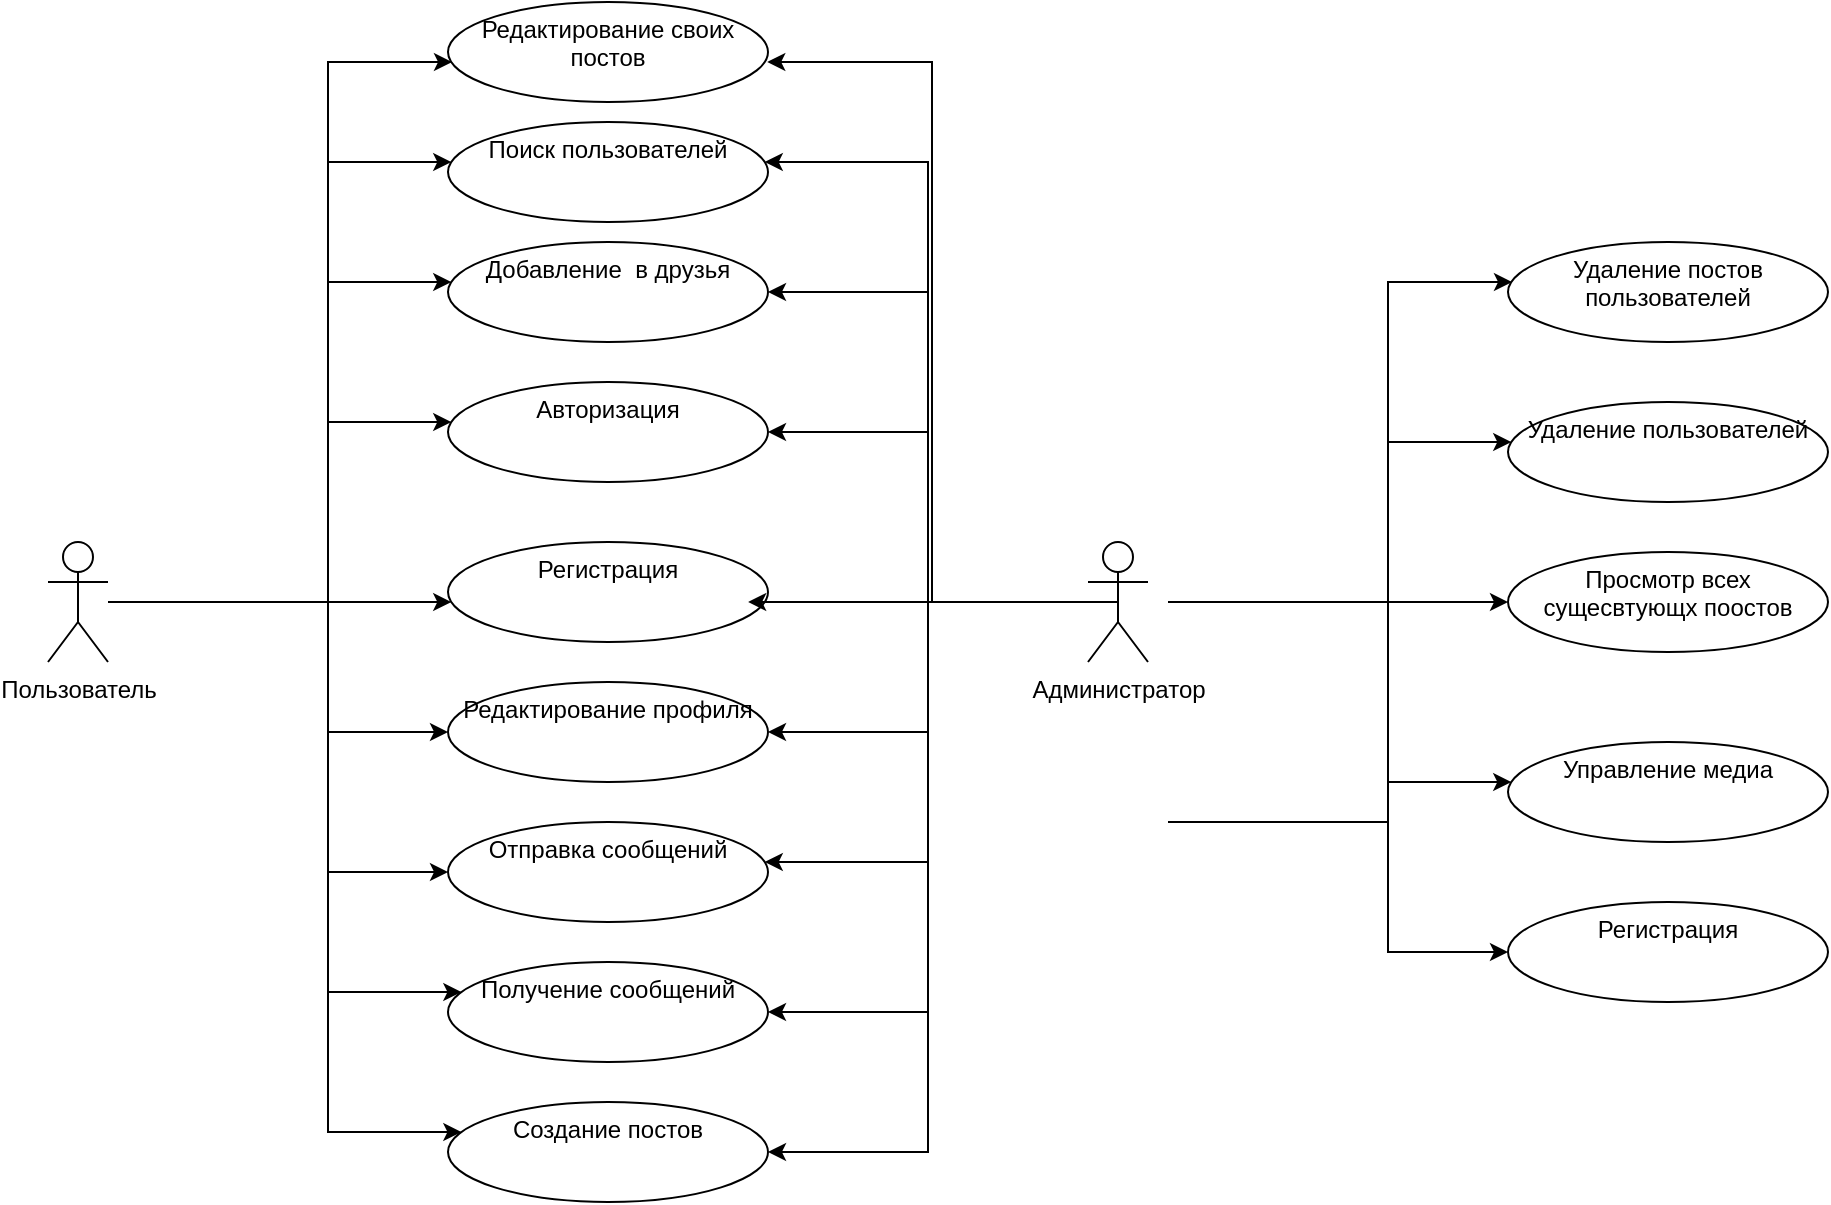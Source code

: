 <mxfile version="24.3.1" type="github">
  <diagram name="Page-1" id="kazDktDfz-iIFuVTxDjJ">
    <mxGraphModel dx="1500" dy="1952" grid="1" gridSize="10" guides="1" tooltips="1" connect="1" arrows="1" fold="1" page="1" pageScale="1" pageWidth="827" pageHeight="1169" math="0" shadow="0">
      <root>
        <mxCell id="0" />
        <mxCell id="1" parent="0" />
        <mxCell id="nzB-PVgFsrpVklfuTQZJ-6" value="" style="edgeStyle=orthogonalEdgeStyle;rounded=0;orthogonalLoop=1;jettySize=auto;html=1;" edge="1" parent="1" source="nzB-PVgFsrpVklfuTQZJ-1" target="nzB-PVgFsrpVklfuTQZJ-5">
          <mxGeometry relative="1" as="geometry">
            <Array as="points">
              <mxPoint x="250" y="270" />
              <mxPoint x="250" y="180" />
            </Array>
          </mxGeometry>
        </mxCell>
        <mxCell id="nzB-PVgFsrpVklfuTQZJ-1" value="Пользователь" style="shape=umlActor;verticalLabelPosition=bottom;verticalAlign=top;html=1;outlineConnect=0;" vertex="1" parent="1">
          <mxGeometry x="110" y="240" width="30" height="60" as="geometry" />
        </mxCell>
        <mxCell id="nzB-PVgFsrpVklfuTQZJ-2" value="Администратор" style="shape=umlActor;verticalLabelPosition=bottom;verticalAlign=top;html=1;outlineConnect=0;" vertex="1" parent="1">
          <mxGeometry x="630" y="240" width="30" height="60" as="geometry" />
        </mxCell>
        <mxCell id="nzB-PVgFsrpVklfuTQZJ-5" value="Авторизация" style="ellipse;whiteSpace=wrap;html=1;verticalAlign=top;" vertex="1" parent="1">
          <mxGeometry x="310" y="160" width="160" height="50" as="geometry" />
        </mxCell>
        <mxCell id="nzB-PVgFsrpVklfuTQZJ-8" value="" style="edgeStyle=orthogonalEdgeStyle;rounded=0;orthogonalLoop=1;jettySize=auto;html=1;" edge="1" target="nzB-PVgFsrpVklfuTQZJ-9" parent="1" source="nzB-PVgFsrpVklfuTQZJ-1">
          <mxGeometry relative="1" as="geometry">
            <mxPoint x="130" y="270" as="sourcePoint" />
            <mxPoint x="312.54" y="270" as="targetPoint" />
            <Array as="points">
              <mxPoint x="280" y="270" />
              <mxPoint x="280" y="270" />
            </Array>
          </mxGeometry>
        </mxCell>
        <mxCell id="nzB-PVgFsrpVklfuTQZJ-9" value="Регистрация" style="ellipse;whiteSpace=wrap;html=1;verticalAlign=top;" vertex="1" parent="1">
          <mxGeometry x="310" y="240" width="160" height="50" as="geometry" />
        </mxCell>
        <mxCell id="nzB-PVgFsrpVklfuTQZJ-12" value="" style="edgeStyle=orthogonalEdgeStyle;rounded=0;orthogonalLoop=1;jettySize=auto;html=1;" edge="1" target="nzB-PVgFsrpVklfuTQZJ-13" parent="1" source="nzB-PVgFsrpVklfuTQZJ-1">
          <mxGeometry relative="1" as="geometry">
            <mxPoint x="140" y="340" as="sourcePoint" />
            <mxPoint x="312.54" y="340" as="targetPoint" />
            <Array as="points">
              <mxPoint x="250" y="270" />
              <mxPoint x="250" y="335" />
            </Array>
          </mxGeometry>
        </mxCell>
        <mxCell id="nzB-PVgFsrpVklfuTQZJ-13" value="Редактирование профиля" style="ellipse;whiteSpace=wrap;html=1;verticalAlign=top;" vertex="1" parent="1">
          <mxGeometry x="310" y="310" width="160" height="50" as="geometry" />
        </mxCell>
        <mxCell id="nzB-PVgFsrpVklfuTQZJ-14" value="Отправка сообщений" style="ellipse;whiteSpace=wrap;html=1;verticalAlign=top;" vertex="1" parent="1">
          <mxGeometry x="310" y="380" width="160" height="50" as="geometry" />
        </mxCell>
        <mxCell id="nzB-PVgFsrpVklfuTQZJ-15" value="" style="edgeStyle=orthogonalEdgeStyle;rounded=0;orthogonalLoop=1;jettySize=auto;html=1;" edge="1" target="nzB-PVgFsrpVklfuTQZJ-14" parent="1" source="nzB-PVgFsrpVklfuTQZJ-1">
          <mxGeometry relative="1" as="geometry">
            <mxPoint x="140" y="330" as="sourcePoint" />
            <mxPoint x="312.54" y="400" as="targetPoint" />
            <Array as="points">
              <mxPoint x="250" y="270" />
              <mxPoint x="250" y="405" />
            </Array>
          </mxGeometry>
        </mxCell>
        <mxCell id="nzB-PVgFsrpVklfuTQZJ-16" value="Получение сообщений" style="ellipse;whiteSpace=wrap;html=1;verticalAlign=top;" vertex="1" parent="1">
          <mxGeometry x="310" y="450" width="160" height="50" as="geometry" />
        </mxCell>
        <mxCell id="nzB-PVgFsrpVklfuTQZJ-17" value="" style="edgeStyle=orthogonalEdgeStyle;rounded=0;orthogonalLoop=1;jettySize=auto;html=1;" edge="1" target="nzB-PVgFsrpVklfuTQZJ-16" parent="1" source="nzB-PVgFsrpVklfuTQZJ-1">
          <mxGeometry relative="1" as="geometry">
            <mxPoint x="140" y="340" as="sourcePoint" />
            <mxPoint x="312.54" y="470" as="targetPoint" />
            <Array as="points">
              <mxPoint x="250" y="270" />
              <mxPoint x="250" y="465" />
            </Array>
          </mxGeometry>
        </mxCell>
        <mxCell id="nzB-PVgFsrpVklfuTQZJ-18" value="Добавление&amp;nbsp; в друзья" style="ellipse;whiteSpace=wrap;html=1;verticalAlign=top;" vertex="1" parent="1">
          <mxGeometry x="310" y="90" width="160" height="50" as="geometry" />
        </mxCell>
        <mxCell id="nzB-PVgFsrpVklfuTQZJ-19" value="" style="edgeStyle=orthogonalEdgeStyle;rounded=0;orthogonalLoop=1;jettySize=auto;html=1;" edge="1" target="nzB-PVgFsrpVklfuTQZJ-18" parent="1" source="nzB-PVgFsrpVklfuTQZJ-1">
          <mxGeometry relative="1" as="geometry">
            <mxPoint x="140" y="200" as="sourcePoint" />
            <Array as="points">
              <mxPoint x="250" y="270" />
              <mxPoint x="250" y="110" />
            </Array>
          </mxGeometry>
        </mxCell>
        <mxCell id="nzB-PVgFsrpVklfuTQZJ-20" value="Поиск пользователей" style="ellipse;whiteSpace=wrap;html=1;verticalAlign=top;" vertex="1" parent="1">
          <mxGeometry x="310" y="30" width="160" height="50" as="geometry" />
        </mxCell>
        <mxCell id="nzB-PVgFsrpVklfuTQZJ-21" value="" style="edgeStyle=orthogonalEdgeStyle;rounded=0;orthogonalLoop=1;jettySize=auto;html=1;" edge="1" target="nzB-PVgFsrpVklfuTQZJ-20" parent="1" source="nzB-PVgFsrpVklfuTQZJ-1">
          <mxGeometry relative="1" as="geometry">
            <mxPoint x="140" y="210" as="sourcePoint" />
            <Array as="points">
              <mxPoint x="250" y="270" />
              <mxPoint x="250" y="50" />
            </Array>
          </mxGeometry>
        </mxCell>
        <mxCell id="nzB-PVgFsrpVklfuTQZJ-22" value="Создание постов" style="ellipse;whiteSpace=wrap;html=1;verticalAlign=top;" vertex="1" parent="1">
          <mxGeometry x="310" y="520" width="160" height="50" as="geometry" />
        </mxCell>
        <mxCell id="nzB-PVgFsrpVklfuTQZJ-23" value="" style="edgeStyle=orthogonalEdgeStyle;rounded=0;orthogonalLoop=1;jettySize=auto;html=1;" edge="1" target="nzB-PVgFsrpVklfuTQZJ-22" parent="1" source="nzB-PVgFsrpVklfuTQZJ-1">
          <mxGeometry relative="1" as="geometry">
            <mxPoint x="140" y="340" as="sourcePoint" />
            <mxPoint x="312.54" y="540" as="targetPoint" />
            <Array as="points">
              <mxPoint x="250" y="270" />
              <mxPoint x="250" y="535" />
            </Array>
          </mxGeometry>
        </mxCell>
        <mxCell id="nzB-PVgFsrpVklfuTQZJ-24" value="Редактирование своих постов" style="ellipse;whiteSpace=wrap;html=1;verticalAlign=top;" vertex="1" parent="1">
          <mxGeometry x="310" y="-30" width="160" height="50" as="geometry" />
        </mxCell>
        <mxCell id="nzB-PVgFsrpVklfuTQZJ-26" value="" style="edgeStyle=orthogonalEdgeStyle;rounded=0;orthogonalLoop=1;jettySize=auto;html=1;" edge="1" parent="1" source="nzB-PVgFsrpVklfuTQZJ-1">
          <mxGeometry relative="1" as="geometry">
            <mxPoint x="140" y="220" as="sourcePoint" />
            <mxPoint x="312" as="targetPoint" />
            <Array as="points">
              <mxPoint x="250" y="270" />
              <mxPoint x="250" />
            </Array>
          </mxGeometry>
        </mxCell>
        <mxCell id="nzB-PVgFsrpVklfuTQZJ-27" style="edgeStyle=orthogonalEdgeStyle;rounded=0;orthogonalLoop=1;jettySize=auto;html=1;entryX=0.938;entryY=0.6;entryDx=0;entryDy=0;entryPerimeter=0;" edge="1" parent="1" source="nzB-PVgFsrpVklfuTQZJ-2" target="nzB-PVgFsrpVklfuTQZJ-9">
          <mxGeometry relative="1" as="geometry" />
        </mxCell>
        <mxCell id="nzB-PVgFsrpVklfuTQZJ-28" style="edgeStyle=orthogonalEdgeStyle;rounded=0;orthogonalLoop=1;jettySize=auto;html=1;entryX=1;entryY=0.5;entryDx=0;entryDy=0;" edge="1" parent="1" source="nzB-PVgFsrpVklfuTQZJ-2" target="nzB-PVgFsrpVklfuTQZJ-5">
          <mxGeometry relative="1" as="geometry">
            <mxPoint x="640" y="280" as="sourcePoint" />
            <mxPoint x="470" y="280" as="targetPoint" />
          </mxGeometry>
        </mxCell>
        <mxCell id="nzB-PVgFsrpVklfuTQZJ-29" style="edgeStyle=orthogonalEdgeStyle;rounded=0;orthogonalLoop=1;jettySize=auto;html=1;entryX=1;entryY=0.5;entryDx=0;entryDy=0;" edge="1" parent="1" source="nzB-PVgFsrpVklfuTQZJ-2" target="nzB-PVgFsrpVklfuTQZJ-13">
          <mxGeometry relative="1" as="geometry">
            <mxPoint x="650" y="290" as="sourcePoint" />
            <mxPoint x="480" y="290" as="targetPoint" />
          </mxGeometry>
        </mxCell>
        <mxCell id="nzB-PVgFsrpVklfuTQZJ-30" style="edgeStyle=orthogonalEdgeStyle;rounded=0;orthogonalLoop=1;jettySize=auto;html=1;" edge="1" parent="1" source="nzB-PVgFsrpVklfuTQZJ-2" target="nzB-PVgFsrpVklfuTQZJ-14">
          <mxGeometry relative="1" as="geometry">
            <mxPoint x="660" y="300" as="sourcePoint" />
            <mxPoint x="490" y="300" as="targetPoint" />
            <Array as="points">
              <mxPoint x="550" y="270" />
              <mxPoint x="550" y="400" />
            </Array>
          </mxGeometry>
        </mxCell>
        <mxCell id="nzB-PVgFsrpVklfuTQZJ-31" style="edgeStyle=orthogonalEdgeStyle;rounded=0;orthogonalLoop=1;jettySize=auto;html=1;entryX=1;entryY=0.5;entryDx=0;entryDy=0;" edge="1" parent="1" source="nzB-PVgFsrpVklfuTQZJ-2" target="nzB-PVgFsrpVklfuTQZJ-16">
          <mxGeometry relative="1" as="geometry">
            <mxPoint x="670" y="310" as="sourcePoint" />
            <mxPoint x="510" y="350" as="targetPoint" />
          </mxGeometry>
        </mxCell>
        <mxCell id="nzB-PVgFsrpVklfuTQZJ-32" style="edgeStyle=orthogonalEdgeStyle;rounded=0;orthogonalLoop=1;jettySize=auto;html=1;entryX=1;entryY=0.5;entryDx=0;entryDy=0;exitX=0.5;exitY=0.5;exitDx=0;exitDy=0;exitPerimeter=0;" edge="1" parent="1" source="nzB-PVgFsrpVklfuTQZJ-2" target="nzB-PVgFsrpVklfuTQZJ-22">
          <mxGeometry relative="1" as="geometry">
            <mxPoint x="680" y="320" as="sourcePoint" />
            <mxPoint x="510" y="320" as="targetPoint" />
          </mxGeometry>
        </mxCell>
        <mxCell id="nzB-PVgFsrpVklfuTQZJ-33" style="edgeStyle=orthogonalEdgeStyle;rounded=0;orthogonalLoop=1;jettySize=auto;html=1;" edge="1" parent="1" source="nzB-PVgFsrpVklfuTQZJ-2" target="nzB-PVgFsrpVklfuTQZJ-18">
          <mxGeometry relative="1" as="geometry">
            <mxPoint x="640" y="205" as="sourcePoint" />
            <mxPoint x="480" y="120" as="targetPoint" />
            <Array as="points">
              <mxPoint x="550" y="270" />
              <mxPoint x="550" y="115" />
            </Array>
          </mxGeometry>
        </mxCell>
        <mxCell id="nzB-PVgFsrpVklfuTQZJ-35" style="edgeStyle=orthogonalEdgeStyle;rounded=0;orthogonalLoop=1;jettySize=auto;html=1;" edge="1" parent="1" source="nzB-PVgFsrpVklfuTQZJ-2" target="nzB-PVgFsrpVklfuTQZJ-20">
          <mxGeometry relative="1" as="geometry">
            <mxPoint x="630" y="204.94" as="sourcePoint" />
            <mxPoint x="470" y="49.94" as="targetPoint" />
            <Array as="points">
              <mxPoint x="550" y="270" />
              <mxPoint x="550" y="50" />
            </Array>
          </mxGeometry>
        </mxCell>
        <mxCell id="nzB-PVgFsrpVklfuTQZJ-36" style="edgeStyle=orthogonalEdgeStyle;rounded=0;orthogonalLoop=1;jettySize=auto;html=1;" edge="1" parent="1" source="nzB-PVgFsrpVklfuTQZJ-2">
          <mxGeometry relative="1" as="geometry">
            <mxPoint x="631.62" y="220" as="sourcePoint" />
            <mxPoint x="469.62" as="targetPoint" />
            <Array as="points">
              <mxPoint x="552" y="270" />
              <mxPoint x="552" />
            </Array>
          </mxGeometry>
        </mxCell>
        <mxCell id="nzB-PVgFsrpVklfuTQZJ-37" value="Удаление постов пользователей" style="ellipse;whiteSpace=wrap;html=1;verticalAlign=top;" vertex="1" parent="1">
          <mxGeometry x="840" y="90" width="160" height="50" as="geometry" />
        </mxCell>
        <mxCell id="nzB-PVgFsrpVklfuTQZJ-38" value="Удаление пользователей" style="ellipse;whiteSpace=wrap;html=1;verticalAlign=top;" vertex="1" parent="1">
          <mxGeometry x="840" y="170" width="160" height="50" as="geometry" />
        </mxCell>
        <mxCell id="nzB-PVgFsrpVklfuTQZJ-39" value="Просмотр всех сущесвтующх поостов" style="ellipse;whiteSpace=wrap;html=1;verticalAlign=top;" vertex="1" parent="1">
          <mxGeometry x="840" y="245" width="160" height="50" as="geometry" />
        </mxCell>
        <mxCell id="nzB-PVgFsrpVklfuTQZJ-40" value="Управление медиа" style="ellipse;whiteSpace=wrap;html=1;verticalAlign=top;" vertex="1" parent="1">
          <mxGeometry x="840" y="340" width="160" height="50" as="geometry" />
        </mxCell>
        <mxCell id="nzB-PVgFsrpVklfuTQZJ-41" value="Регистрация" style="ellipse;whiteSpace=wrap;html=1;verticalAlign=top;" vertex="1" parent="1">
          <mxGeometry x="840" y="420" width="160" height="50" as="geometry" />
        </mxCell>
        <mxCell id="nzB-PVgFsrpVklfuTQZJ-50" value="" style="edgeStyle=orthogonalEdgeStyle;rounded=0;orthogonalLoop=1;jettySize=auto;html=1;" edge="1" target="nzB-PVgFsrpVklfuTQZJ-41" parent="1">
          <mxGeometry relative="1" as="geometry">
            <mxPoint x="670" y="270" as="sourcePoint" />
            <mxPoint x="842.54" y="270" as="targetPoint" />
            <Array as="points">
              <mxPoint x="780" y="270" />
              <mxPoint x="780" y="445" />
            </Array>
          </mxGeometry>
        </mxCell>
        <mxCell id="nzB-PVgFsrpVklfuTQZJ-51" value="" style="edgeStyle=orthogonalEdgeStyle;rounded=0;orthogonalLoop=1;jettySize=auto;html=1;" edge="1" target="nzB-PVgFsrpVklfuTQZJ-40" parent="1">
          <mxGeometry relative="1" as="geometry">
            <mxPoint x="670" y="270" as="sourcePoint" />
            <Array as="points">
              <mxPoint x="780" y="270" />
              <mxPoint x="780" y="360" />
            </Array>
          </mxGeometry>
        </mxCell>
        <mxCell id="nzB-PVgFsrpVklfuTQZJ-52" value="" style="edgeStyle=orthogonalEdgeStyle;rounded=0;orthogonalLoop=1;jettySize=auto;html=1;" edge="1" target="nzB-PVgFsrpVklfuTQZJ-39" parent="1">
          <mxGeometry relative="1" as="geometry">
            <mxPoint x="670" y="270" as="sourcePoint" />
            <Array as="points">
              <mxPoint x="850" y="270" />
              <mxPoint x="850" y="270" />
            </Array>
          </mxGeometry>
        </mxCell>
        <mxCell id="nzB-PVgFsrpVklfuTQZJ-53" value="" style="edgeStyle=orthogonalEdgeStyle;rounded=0;orthogonalLoop=1;jettySize=auto;html=1;" edge="1" target="nzB-PVgFsrpVklfuTQZJ-38" parent="1">
          <mxGeometry relative="1" as="geometry">
            <mxPoint x="670" y="270" as="sourcePoint" />
            <Array as="points">
              <mxPoint x="780" y="270" />
              <mxPoint x="780" y="190" />
            </Array>
          </mxGeometry>
        </mxCell>
        <mxCell id="nzB-PVgFsrpVklfuTQZJ-54" value="" style="edgeStyle=orthogonalEdgeStyle;rounded=0;orthogonalLoop=1;jettySize=auto;html=1;" edge="1" parent="1">
          <mxGeometry relative="1" as="geometry">
            <mxPoint x="670" y="380" as="sourcePoint" />
            <mxPoint x="842" y="110" as="targetPoint" />
            <Array as="points">
              <mxPoint x="780" y="380" />
              <mxPoint x="780" y="110" />
            </Array>
          </mxGeometry>
        </mxCell>
      </root>
    </mxGraphModel>
  </diagram>
</mxfile>
